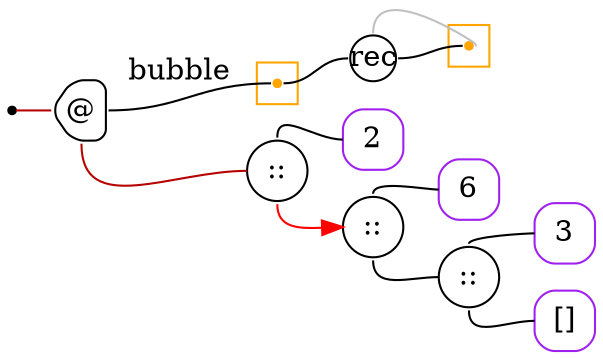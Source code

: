digraph G {
  rankdir=LR;
  edge[arrowhead=none,arrowtail=none];
  node[fixedsize=true,shape=circle]
  size="9.201041666666667,5.219270833333334";
  labeldistance=0;
  nodesep=.175;
  ranksep=.175;

 nd1[shape=point];
 subgraph cluster_nd45 {
   graph[style=fill,color="orange"];
   ndcluster_nd45[tooltip="nd45",orientation=90,shape=point,color="orange"];
 };
 nd362[label="rec",tooltip="nd362-RecurGraph",style=rounded,width=.3,height=.3,color="#000000"];
   subgraph cluster_nd366 {
     graph[style=fill,color="orange"];
     ndcluster_nd366[tooltip="nd366",orientation=90,shape=point,color="orange"];
   };
 nd7[label="@",tooltip="nd7-AppGraph",style=rounded,orientation=90,shape=house,width=.4,height=.4,color="#000000"];
 nd11[label="::",tooltip="nd11-BinOpGraph",style=rounded,width=.4,height=.4,color="#000000"];
   nd15[label="2",tooltip="nd15-ConstGraph",style=rounded,orientation=90,shape=square,width=.4,height=.4,color="purple"];
 nd17[label="::",tooltip="nd17-BinOpGraph",style=rounded,width=.4,height=.4,color="#000000"];
   nd21[label="6",tooltip="nd21-ConstGraph",style=rounded,orientation=90,shape=square,width=.4,height=.4,color="purple"];
 nd23[label="::",tooltip="nd23-BinOpGraph",style=rounded,width=.4,height=.4,color="#000000"];
   nd27[label="3",tooltip="nd27-ConstGraph",style=rounded,orientation=90,shape=square,width=.4,height=.4,color="purple"];
   nd32[label="[]",tooltip="nd32-ConstEmptyGraph",style=rounded,orientation=90,shape=square,width=.4,height=.4,color="purple"];

  nd23->nd27[tailport=n,headport=w];
  nd23->nd32[tailport=s,headport=w];
  nd17->nd21[tailport=n,headport=w];
  nd17->nd23[tailport=s,headport=w];
  nd11->nd15[tailport=n,headport=w];
  nd11->nd17[tailport=s,headport=w,color=red,arrowhead=normal];
  nd7->ndcluster_nd45[label="bubble",tailport=e,headport=w];
  nd7->nd11[tailport=s,headport=w,color="#b70000",arrowhead=none,arrowtail=none];
  nd1->nd7[tailport=e,headport=w,color="#b70000",arrowhead=none,arrowtail=none];
  ndcluster_nd45->nd362[tailport=e,headport=w,color=black,arrowhead=none,arrowtail=none];
  nd362->ndcluster_nd366[dir=back,headport=e,tailport=n,color=grey,arrowhead=none,arrowtail=none];
  nd362->ndcluster_nd366[tailport=e,headport=w];
}